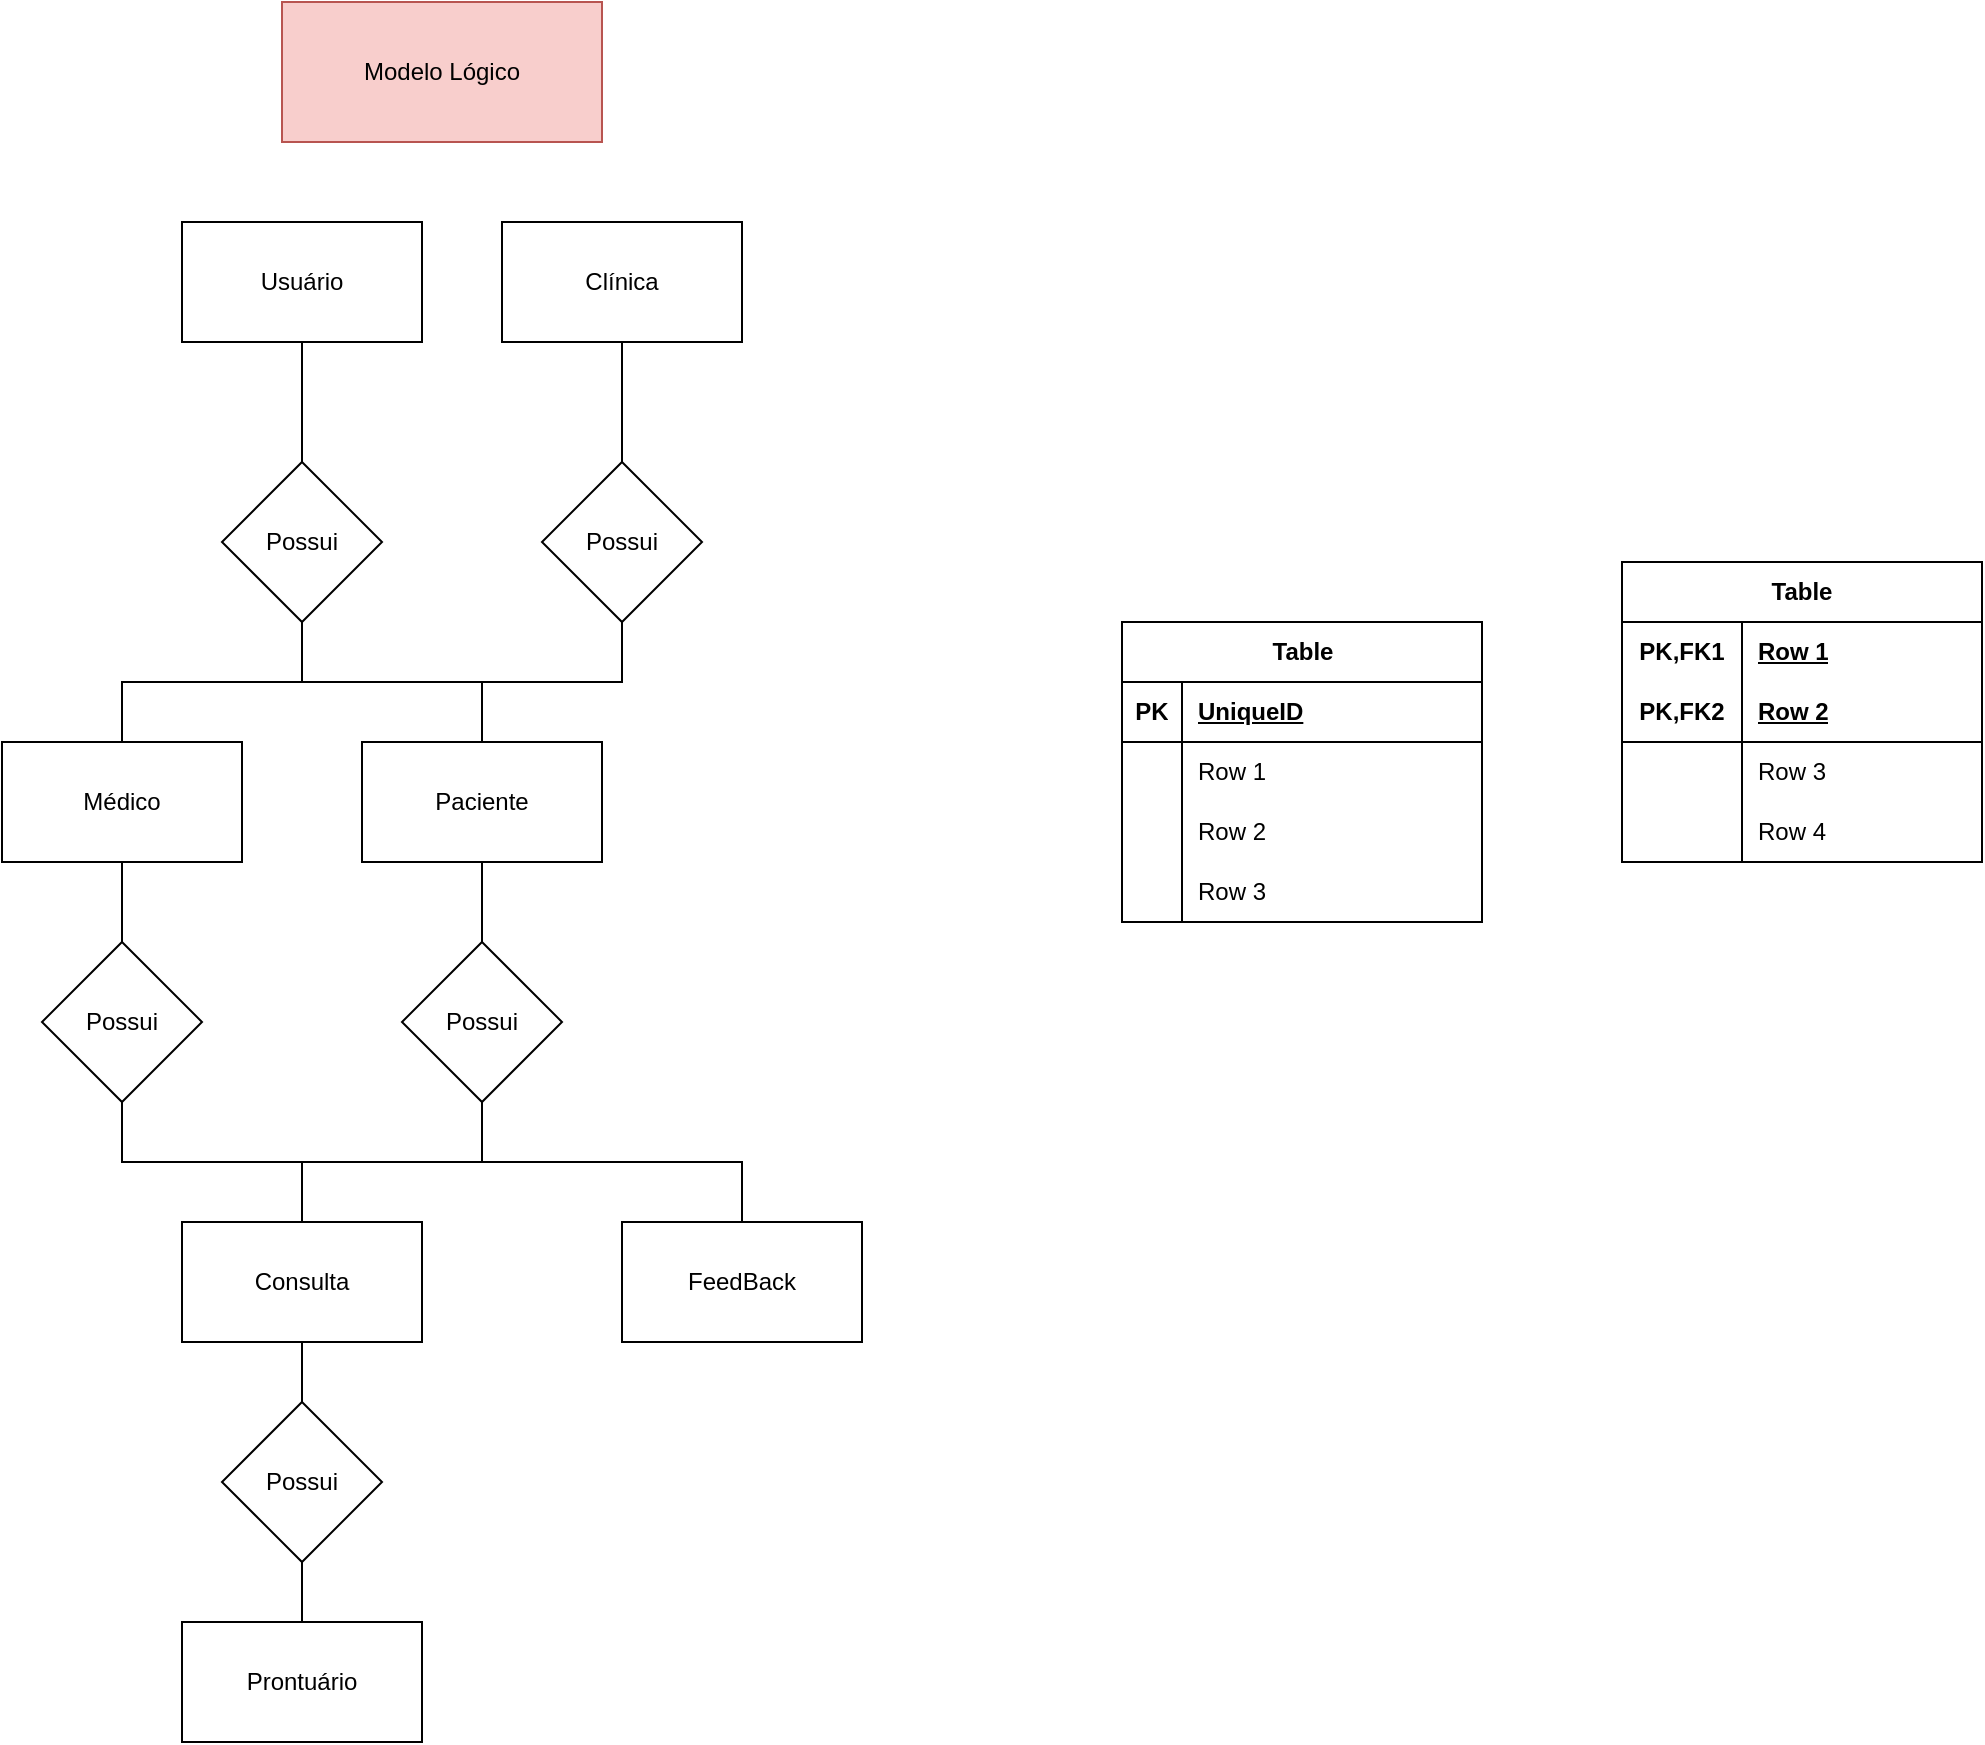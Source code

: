 <mxfile version="21.6.8" type="github">
  <diagram name="Página-1" id="cJnnzq9m_cOeXPhh8A8Y">
    <mxGraphModel dx="1441" dy="830" grid="1" gridSize="10" guides="1" tooltips="1" connect="1" arrows="1" fold="1" page="1" pageScale="1" pageWidth="827" pageHeight="1169" math="0" shadow="0">
      <root>
        <mxCell id="0" />
        <mxCell id="1" parent="0" />
        <mxCell id="asfIB6_G812ThX11v_aW-40" style="edgeStyle=orthogonalEdgeStyle;rounded=0;orthogonalLoop=1;jettySize=auto;html=1;entryX=0.5;entryY=0;entryDx=0;entryDy=0;endArrow=none;endFill=0;" edge="1" parent="1" source="asfIB6_G812ThX11v_aW-2" target="asfIB6_G812ThX11v_aW-32">
          <mxGeometry relative="1" as="geometry" />
        </mxCell>
        <mxCell id="asfIB6_G812ThX11v_aW-2" value="Usuário" style="rounded=0;whiteSpace=wrap;html=1;" vertex="1" parent="1">
          <mxGeometry x="130" y="120" width="120" height="60" as="geometry" />
        </mxCell>
        <mxCell id="asfIB6_G812ThX11v_aW-60" style="edgeStyle=orthogonalEdgeStyle;rounded=0;orthogonalLoop=1;jettySize=auto;html=1;endArrow=none;endFill=0;" edge="1" parent="1" source="asfIB6_G812ThX11v_aW-3" target="asfIB6_G812ThX11v_aW-58">
          <mxGeometry relative="1" as="geometry" />
        </mxCell>
        <mxCell id="asfIB6_G812ThX11v_aW-3" value="Consulta" style="rounded=0;whiteSpace=wrap;html=1;" vertex="1" parent="1">
          <mxGeometry x="130" y="620" width="120" height="60" as="geometry" />
        </mxCell>
        <mxCell id="asfIB6_G812ThX11v_aW-46" style="edgeStyle=orthogonalEdgeStyle;rounded=0;orthogonalLoop=1;jettySize=auto;html=1;entryX=0.5;entryY=0;entryDx=0;entryDy=0;endArrow=none;endFill=0;" edge="1" parent="1" source="asfIB6_G812ThX11v_aW-5" target="asfIB6_G812ThX11v_aW-45">
          <mxGeometry relative="1" as="geometry" />
        </mxCell>
        <mxCell id="asfIB6_G812ThX11v_aW-5" value="Clínica" style="rounded=0;whiteSpace=wrap;html=1;" vertex="1" parent="1">
          <mxGeometry x="290" y="120" width="120" height="60" as="geometry" />
        </mxCell>
        <mxCell id="asfIB6_G812ThX11v_aW-59" style="edgeStyle=orthogonalEdgeStyle;rounded=0;orthogonalLoop=1;jettySize=auto;html=1;entryX=0.5;entryY=1;entryDx=0;entryDy=0;endArrow=none;endFill=0;" edge="1" parent="1" source="asfIB6_G812ThX11v_aW-23" target="asfIB6_G812ThX11v_aW-58">
          <mxGeometry relative="1" as="geometry" />
        </mxCell>
        <mxCell id="asfIB6_G812ThX11v_aW-23" value="Prontuário" style="rounded=0;whiteSpace=wrap;html=1;" vertex="1" parent="1">
          <mxGeometry x="130" y="820" width="120" height="60" as="geometry" />
        </mxCell>
        <mxCell id="asfIB6_G812ThX11v_aW-55" style="edgeStyle=orthogonalEdgeStyle;rounded=0;orthogonalLoop=1;jettySize=auto;html=1;entryX=0.5;entryY=0;entryDx=0;entryDy=0;endArrow=none;endFill=0;" edge="1" parent="1" source="asfIB6_G812ThX11v_aW-24" target="asfIB6_G812ThX11v_aW-52">
          <mxGeometry relative="1" as="geometry" />
        </mxCell>
        <mxCell id="asfIB6_G812ThX11v_aW-24" value="Médico" style="rounded=0;whiteSpace=wrap;html=1;" vertex="1" parent="1">
          <mxGeometry x="40" y="380" width="120" height="60" as="geometry" />
        </mxCell>
        <mxCell id="asfIB6_G812ThX11v_aW-49" style="edgeStyle=orthogonalEdgeStyle;rounded=0;orthogonalLoop=1;jettySize=auto;html=1;entryX=0.5;entryY=0;entryDx=0;entryDy=0;endArrow=none;endFill=0;" edge="1" parent="1" source="asfIB6_G812ThX11v_aW-30" target="asfIB6_G812ThX11v_aW-48">
          <mxGeometry relative="1" as="geometry" />
        </mxCell>
        <mxCell id="asfIB6_G812ThX11v_aW-30" value="Paciente" style="rounded=0;whiteSpace=wrap;html=1;" vertex="1" parent="1">
          <mxGeometry x="220" y="380" width="120" height="60" as="geometry" />
        </mxCell>
        <mxCell id="asfIB6_G812ThX11v_aW-42" style="edgeStyle=orthogonalEdgeStyle;rounded=0;orthogonalLoop=1;jettySize=auto;html=1;entryX=0.5;entryY=0;entryDx=0;entryDy=0;endArrow=none;endFill=0;" edge="1" parent="1" source="asfIB6_G812ThX11v_aW-32" target="asfIB6_G812ThX11v_aW-24">
          <mxGeometry relative="1" as="geometry" />
        </mxCell>
        <mxCell id="asfIB6_G812ThX11v_aW-43" style="edgeStyle=orthogonalEdgeStyle;rounded=0;orthogonalLoop=1;jettySize=auto;html=1;endArrow=none;endFill=0;" edge="1" parent="1" source="asfIB6_G812ThX11v_aW-32" target="asfIB6_G812ThX11v_aW-30">
          <mxGeometry relative="1" as="geometry" />
        </mxCell>
        <mxCell id="asfIB6_G812ThX11v_aW-32" value="Possui" style="rhombus;whiteSpace=wrap;html=1;" vertex="1" parent="1">
          <mxGeometry x="150" y="240" width="80" height="80" as="geometry" />
        </mxCell>
        <mxCell id="asfIB6_G812ThX11v_aW-50" style="edgeStyle=orthogonalEdgeStyle;rounded=0;orthogonalLoop=1;jettySize=auto;html=1;entryX=0.5;entryY=1;entryDx=0;entryDy=0;endArrow=none;endFill=0;" edge="1" parent="1" source="asfIB6_G812ThX11v_aW-34" target="asfIB6_G812ThX11v_aW-48">
          <mxGeometry relative="1" as="geometry">
            <Array as="points">
              <mxPoint x="410" y="590" />
              <mxPoint x="280" y="590" />
            </Array>
          </mxGeometry>
        </mxCell>
        <mxCell id="asfIB6_G812ThX11v_aW-34" value="FeedBack" style="rounded=0;whiteSpace=wrap;html=1;" vertex="1" parent="1">
          <mxGeometry x="350" y="620" width="120" height="60" as="geometry" />
        </mxCell>
        <mxCell id="asfIB6_G812ThX11v_aW-47" style="edgeStyle=orthogonalEdgeStyle;rounded=0;orthogonalLoop=1;jettySize=auto;html=1;entryX=0.5;entryY=0;entryDx=0;entryDy=0;endArrow=none;endFill=0;" edge="1" parent="1" source="asfIB6_G812ThX11v_aW-45" target="asfIB6_G812ThX11v_aW-30">
          <mxGeometry relative="1" as="geometry">
            <Array as="points">
              <mxPoint x="350" y="350" />
              <mxPoint x="280" y="350" />
            </Array>
          </mxGeometry>
        </mxCell>
        <mxCell id="asfIB6_G812ThX11v_aW-45" value="Possui" style="rhombus;whiteSpace=wrap;html=1;" vertex="1" parent="1">
          <mxGeometry x="310" y="240" width="80" height="80" as="geometry" />
        </mxCell>
        <mxCell id="asfIB6_G812ThX11v_aW-57" style="edgeStyle=orthogonalEdgeStyle;rounded=0;orthogonalLoop=1;jettySize=auto;html=1;entryX=0.5;entryY=0;entryDx=0;entryDy=0;endArrow=none;endFill=0;" edge="1" parent="1" source="asfIB6_G812ThX11v_aW-48" target="asfIB6_G812ThX11v_aW-3">
          <mxGeometry relative="1" as="geometry" />
        </mxCell>
        <mxCell id="asfIB6_G812ThX11v_aW-48" value="Possui" style="rhombus;whiteSpace=wrap;html=1;" vertex="1" parent="1">
          <mxGeometry x="240" y="480" width="80" height="80" as="geometry" />
        </mxCell>
        <mxCell id="asfIB6_G812ThX11v_aW-54" style="edgeStyle=orthogonalEdgeStyle;rounded=0;orthogonalLoop=1;jettySize=auto;html=1;entryX=0.5;entryY=0;entryDx=0;entryDy=0;endArrow=none;endFill=0;" edge="1" parent="1" source="asfIB6_G812ThX11v_aW-52" target="asfIB6_G812ThX11v_aW-3">
          <mxGeometry relative="1" as="geometry" />
        </mxCell>
        <mxCell id="asfIB6_G812ThX11v_aW-52" value="Possui" style="rhombus;whiteSpace=wrap;html=1;" vertex="1" parent="1">
          <mxGeometry x="60" y="480" width="80" height="80" as="geometry" />
        </mxCell>
        <mxCell id="asfIB6_G812ThX11v_aW-58" value="Possui" style="rhombus;whiteSpace=wrap;html=1;" vertex="1" parent="1">
          <mxGeometry x="150" y="710" width="80" height="80" as="geometry" />
        </mxCell>
        <mxCell id="asfIB6_G812ThX11v_aW-62" value="Modelo Lógico" style="rounded=0;whiteSpace=wrap;html=1;fillColor=#f8cecc;strokeColor=#b85450;" vertex="1" parent="1">
          <mxGeometry x="180" y="10" width="160" height="70" as="geometry" />
        </mxCell>
        <mxCell id="asfIB6_G812ThX11v_aW-63" value="Table" style="shape=table;startSize=30;container=1;collapsible=1;childLayout=tableLayout;fixedRows=1;rowLines=0;fontStyle=1;align=center;resizeLast=1;html=1;" vertex="1" parent="1">
          <mxGeometry x="600" y="320" width="180" height="150" as="geometry" />
        </mxCell>
        <mxCell id="asfIB6_G812ThX11v_aW-64" value="" style="shape=tableRow;horizontal=0;startSize=0;swimlaneHead=0;swimlaneBody=0;fillColor=none;collapsible=0;dropTarget=0;points=[[0,0.5],[1,0.5]];portConstraint=eastwest;top=0;left=0;right=0;bottom=1;" vertex="1" parent="asfIB6_G812ThX11v_aW-63">
          <mxGeometry y="30" width="180" height="30" as="geometry" />
        </mxCell>
        <mxCell id="asfIB6_G812ThX11v_aW-65" value="PK" style="shape=partialRectangle;connectable=0;fillColor=none;top=0;left=0;bottom=0;right=0;fontStyle=1;overflow=hidden;whiteSpace=wrap;html=1;" vertex="1" parent="asfIB6_G812ThX11v_aW-64">
          <mxGeometry width="30" height="30" as="geometry">
            <mxRectangle width="30" height="30" as="alternateBounds" />
          </mxGeometry>
        </mxCell>
        <mxCell id="asfIB6_G812ThX11v_aW-66" value="UniqueID" style="shape=partialRectangle;connectable=0;fillColor=none;top=0;left=0;bottom=0;right=0;align=left;spacingLeft=6;fontStyle=5;overflow=hidden;whiteSpace=wrap;html=1;" vertex="1" parent="asfIB6_G812ThX11v_aW-64">
          <mxGeometry x="30" width="150" height="30" as="geometry">
            <mxRectangle width="150" height="30" as="alternateBounds" />
          </mxGeometry>
        </mxCell>
        <mxCell id="asfIB6_G812ThX11v_aW-67" value="" style="shape=tableRow;horizontal=0;startSize=0;swimlaneHead=0;swimlaneBody=0;fillColor=none;collapsible=0;dropTarget=0;points=[[0,0.5],[1,0.5]];portConstraint=eastwest;top=0;left=0;right=0;bottom=0;" vertex="1" parent="asfIB6_G812ThX11v_aW-63">
          <mxGeometry y="60" width="180" height="30" as="geometry" />
        </mxCell>
        <mxCell id="asfIB6_G812ThX11v_aW-68" value="" style="shape=partialRectangle;connectable=0;fillColor=none;top=0;left=0;bottom=0;right=0;editable=1;overflow=hidden;whiteSpace=wrap;html=1;" vertex="1" parent="asfIB6_G812ThX11v_aW-67">
          <mxGeometry width="30" height="30" as="geometry">
            <mxRectangle width="30" height="30" as="alternateBounds" />
          </mxGeometry>
        </mxCell>
        <mxCell id="asfIB6_G812ThX11v_aW-69" value="Row 1" style="shape=partialRectangle;connectable=0;fillColor=none;top=0;left=0;bottom=0;right=0;align=left;spacingLeft=6;overflow=hidden;whiteSpace=wrap;html=1;" vertex="1" parent="asfIB6_G812ThX11v_aW-67">
          <mxGeometry x="30" width="150" height="30" as="geometry">
            <mxRectangle width="150" height="30" as="alternateBounds" />
          </mxGeometry>
        </mxCell>
        <mxCell id="asfIB6_G812ThX11v_aW-70" value="" style="shape=tableRow;horizontal=0;startSize=0;swimlaneHead=0;swimlaneBody=0;fillColor=none;collapsible=0;dropTarget=0;points=[[0,0.5],[1,0.5]];portConstraint=eastwest;top=0;left=0;right=0;bottom=0;" vertex="1" parent="asfIB6_G812ThX11v_aW-63">
          <mxGeometry y="90" width="180" height="30" as="geometry" />
        </mxCell>
        <mxCell id="asfIB6_G812ThX11v_aW-71" value="" style="shape=partialRectangle;connectable=0;fillColor=none;top=0;left=0;bottom=0;right=0;editable=1;overflow=hidden;whiteSpace=wrap;html=1;" vertex="1" parent="asfIB6_G812ThX11v_aW-70">
          <mxGeometry width="30" height="30" as="geometry">
            <mxRectangle width="30" height="30" as="alternateBounds" />
          </mxGeometry>
        </mxCell>
        <mxCell id="asfIB6_G812ThX11v_aW-72" value="Row 2" style="shape=partialRectangle;connectable=0;fillColor=none;top=0;left=0;bottom=0;right=0;align=left;spacingLeft=6;overflow=hidden;whiteSpace=wrap;html=1;" vertex="1" parent="asfIB6_G812ThX11v_aW-70">
          <mxGeometry x="30" width="150" height="30" as="geometry">
            <mxRectangle width="150" height="30" as="alternateBounds" />
          </mxGeometry>
        </mxCell>
        <mxCell id="asfIB6_G812ThX11v_aW-73" value="" style="shape=tableRow;horizontal=0;startSize=0;swimlaneHead=0;swimlaneBody=0;fillColor=none;collapsible=0;dropTarget=0;points=[[0,0.5],[1,0.5]];portConstraint=eastwest;top=0;left=0;right=0;bottom=0;" vertex="1" parent="asfIB6_G812ThX11v_aW-63">
          <mxGeometry y="120" width="180" height="30" as="geometry" />
        </mxCell>
        <mxCell id="asfIB6_G812ThX11v_aW-74" value="" style="shape=partialRectangle;connectable=0;fillColor=none;top=0;left=0;bottom=0;right=0;editable=1;overflow=hidden;whiteSpace=wrap;html=1;" vertex="1" parent="asfIB6_G812ThX11v_aW-73">
          <mxGeometry width="30" height="30" as="geometry">
            <mxRectangle width="30" height="30" as="alternateBounds" />
          </mxGeometry>
        </mxCell>
        <mxCell id="asfIB6_G812ThX11v_aW-75" value="Row 3" style="shape=partialRectangle;connectable=0;fillColor=none;top=0;left=0;bottom=0;right=0;align=left;spacingLeft=6;overflow=hidden;whiteSpace=wrap;html=1;" vertex="1" parent="asfIB6_G812ThX11v_aW-73">
          <mxGeometry x="30" width="150" height="30" as="geometry">
            <mxRectangle width="150" height="30" as="alternateBounds" />
          </mxGeometry>
        </mxCell>
        <mxCell id="asfIB6_G812ThX11v_aW-76" value="Table" style="shape=table;startSize=30;container=1;collapsible=1;childLayout=tableLayout;fixedRows=1;rowLines=0;fontStyle=1;align=center;resizeLast=1;html=1;whiteSpace=wrap;" vertex="1" parent="1">
          <mxGeometry x="850" y="290" width="180" height="150" as="geometry" />
        </mxCell>
        <mxCell id="asfIB6_G812ThX11v_aW-77" value="" style="shape=tableRow;horizontal=0;startSize=0;swimlaneHead=0;swimlaneBody=0;fillColor=none;collapsible=0;dropTarget=0;points=[[0,0.5],[1,0.5]];portConstraint=eastwest;top=0;left=0;right=0;bottom=0;html=1;" vertex="1" parent="asfIB6_G812ThX11v_aW-76">
          <mxGeometry y="30" width="180" height="30" as="geometry" />
        </mxCell>
        <mxCell id="asfIB6_G812ThX11v_aW-78" value="PK,FK1" style="shape=partialRectangle;connectable=0;fillColor=none;top=0;left=0;bottom=0;right=0;fontStyle=1;overflow=hidden;html=1;whiteSpace=wrap;" vertex="1" parent="asfIB6_G812ThX11v_aW-77">
          <mxGeometry width="60" height="30" as="geometry">
            <mxRectangle width="60" height="30" as="alternateBounds" />
          </mxGeometry>
        </mxCell>
        <mxCell id="asfIB6_G812ThX11v_aW-79" value="Row 1" style="shape=partialRectangle;connectable=0;fillColor=none;top=0;left=0;bottom=0;right=0;align=left;spacingLeft=6;fontStyle=5;overflow=hidden;html=1;whiteSpace=wrap;" vertex="1" parent="asfIB6_G812ThX11v_aW-77">
          <mxGeometry x="60" width="120" height="30" as="geometry">
            <mxRectangle width="120" height="30" as="alternateBounds" />
          </mxGeometry>
        </mxCell>
        <mxCell id="asfIB6_G812ThX11v_aW-80" value="" style="shape=tableRow;horizontal=0;startSize=0;swimlaneHead=0;swimlaneBody=0;fillColor=none;collapsible=0;dropTarget=0;points=[[0,0.5],[1,0.5]];portConstraint=eastwest;top=0;left=0;right=0;bottom=1;html=1;" vertex="1" parent="asfIB6_G812ThX11v_aW-76">
          <mxGeometry y="60" width="180" height="30" as="geometry" />
        </mxCell>
        <mxCell id="asfIB6_G812ThX11v_aW-81" value="PK,FK2" style="shape=partialRectangle;connectable=0;fillColor=none;top=0;left=0;bottom=0;right=0;fontStyle=1;overflow=hidden;html=1;whiteSpace=wrap;" vertex="1" parent="asfIB6_G812ThX11v_aW-80">
          <mxGeometry width="60" height="30" as="geometry">
            <mxRectangle width="60" height="30" as="alternateBounds" />
          </mxGeometry>
        </mxCell>
        <mxCell id="asfIB6_G812ThX11v_aW-82" value="Row 2" style="shape=partialRectangle;connectable=0;fillColor=none;top=0;left=0;bottom=0;right=0;align=left;spacingLeft=6;fontStyle=5;overflow=hidden;html=1;whiteSpace=wrap;" vertex="1" parent="asfIB6_G812ThX11v_aW-80">
          <mxGeometry x="60" width="120" height="30" as="geometry">
            <mxRectangle width="120" height="30" as="alternateBounds" />
          </mxGeometry>
        </mxCell>
        <mxCell id="asfIB6_G812ThX11v_aW-83" value="" style="shape=tableRow;horizontal=0;startSize=0;swimlaneHead=0;swimlaneBody=0;fillColor=none;collapsible=0;dropTarget=0;points=[[0,0.5],[1,0.5]];portConstraint=eastwest;top=0;left=0;right=0;bottom=0;html=1;" vertex="1" parent="asfIB6_G812ThX11v_aW-76">
          <mxGeometry y="90" width="180" height="30" as="geometry" />
        </mxCell>
        <mxCell id="asfIB6_G812ThX11v_aW-84" value="" style="shape=partialRectangle;connectable=0;fillColor=none;top=0;left=0;bottom=0;right=0;editable=1;overflow=hidden;html=1;whiteSpace=wrap;" vertex="1" parent="asfIB6_G812ThX11v_aW-83">
          <mxGeometry width="60" height="30" as="geometry">
            <mxRectangle width="60" height="30" as="alternateBounds" />
          </mxGeometry>
        </mxCell>
        <mxCell id="asfIB6_G812ThX11v_aW-85" value="Row 3" style="shape=partialRectangle;connectable=0;fillColor=none;top=0;left=0;bottom=0;right=0;align=left;spacingLeft=6;overflow=hidden;html=1;whiteSpace=wrap;" vertex="1" parent="asfIB6_G812ThX11v_aW-83">
          <mxGeometry x="60" width="120" height="30" as="geometry">
            <mxRectangle width="120" height="30" as="alternateBounds" />
          </mxGeometry>
        </mxCell>
        <mxCell id="asfIB6_G812ThX11v_aW-86" value="" style="shape=tableRow;horizontal=0;startSize=0;swimlaneHead=0;swimlaneBody=0;fillColor=none;collapsible=0;dropTarget=0;points=[[0,0.5],[1,0.5]];portConstraint=eastwest;top=0;left=0;right=0;bottom=0;html=1;" vertex="1" parent="asfIB6_G812ThX11v_aW-76">
          <mxGeometry y="120" width="180" height="30" as="geometry" />
        </mxCell>
        <mxCell id="asfIB6_G812ThX11v_aW-87" value="" style="shape=partialRectangle;connectable=0;fillColor=none;top=0;left=0;bottom=0;right=0;editable=1;overflow=hidden;html=1;whiteSpace=wrap;" vertex="1" parent="asfIB6_G812ThX11v_aW-86">
          <mxGeometry width="60" height="30" as="geometry">
            <mxRectangle width="60" height="30" as="alternateBounds" />
          </mxGeometry>
        </mxCell>
        <mxCell id="asfIB6_G812ThX11v_aW-88" value="Row 4" style="shape=partialRectangle;connectable=0;fillColor=none;top=0;left=0;bottom=0;right=0;align=left;spacingLeft=6;overflow=hidden;html=1;whiteSpace=wrap;" vertex="1" parent="asfIB6_G812ThX11v_aW-86">
          <mxGeometry x="60" width="120" height="30" as="geometry">
            <mxRectangle width="120" height="30" as="alternateBounds" />
          </mxGeometry>
        </mxCell>
      </root>
    </mxGraphModel>
  </diagram>
</mxfile>
